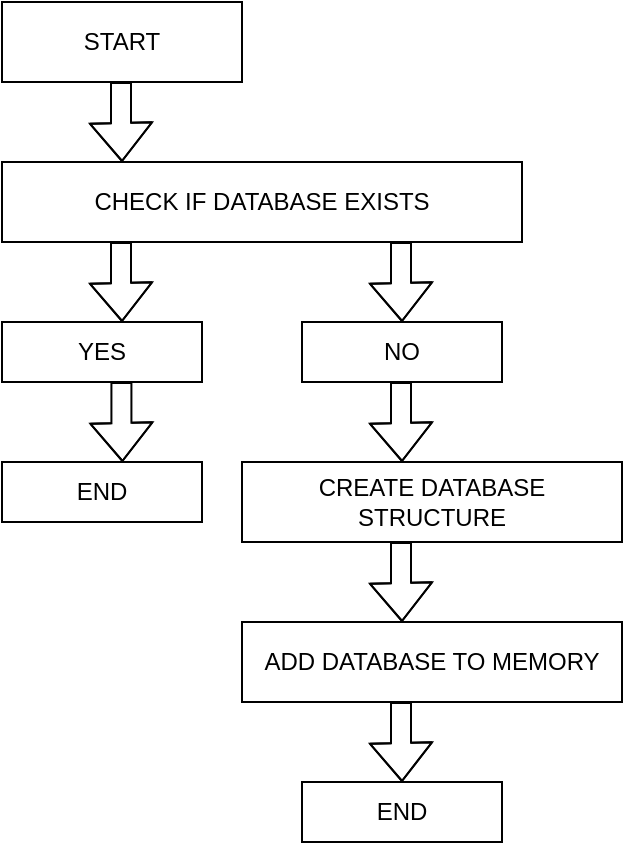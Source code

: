 <mxfile version="25.0.3">
  <diagram name="Page-1" id="ENYnITCj1CfjkNTGMCXb">
    <mxGraphModel dx="1195" dy="622" grid="1" gridSize="10" guides="1" tooltips="1" connect="1" arrows="1" fold="1" page="1" pageScale="1" pageWidth="850" pageHeight="1100" math="0" shadow="0">
      <root>
        <mxCell id="0" />
        <mxCell id="1" parent="0" />
        <mxCell id="gAsUpRHShEHR7wRFEPpm-1" value="START" style="rounded=0;whiteSpace=wrap;html=1;" vertex="1" parent="1">
          <mxGeometry x="100" y="90" width="120" height="40" as="geometry" />
        </mxCell>
        <mxCell id="gAsUpRHShEHR7wRFEPpm-2" value="" style="shape=flexArrow;endArrow=classic;html=1;rounded=0;" edge="1" parent="1">
          <mxGeometry width="50" height="50" relative="1" as="geometry">
            <mxPoint x="159.5" y="130" as="sourcePoint" />
            <mxPoint x="160" y="170" as="targetPoint" />
            <Array as="points">
              <mxPoint x="159.5" y="150" />
            </Array>
          </mxGeometry>
        </mxCell>
        <mxCell id="gAsUpRHShEHR7wRFEPpm-3" value="CHECK IF DATABASE EXISTS" style="rounded=0;whiteSpace=wrap;html=1;" vertex="1" parent="1">
          <mxGeometry x="100" y="170" width="260" height="40" as="geometry" />
        </mxCell>
        <mxCell id="gAsUpRHShEHR7wRFEPpm-4" value="" style="shape=flexArrow;endArrow=classic;html=1;rounded=0;" edge="1" parent="1">
          <mxGeometry width="50" height="50" relative="1" as="geometry">
            <mxPoint x="159.5" y="210" as="sourcePoint" />
            <mxPoint x="160" y="250" as="targetPoint" />
            <Array as="points">
              <mxPoint x="159.5" y="230" />
            </Array>
          </mxGeometry>
        </mxCell>
        <mxCell id="gAsUpRHShEHR7wRFEPpm-5" value="YES" style="rounded=0;whiteSpace=wrap;html=1;" vertex="1" parent="1">
          <mxGeometry x="100" y="250" width="100" height="30" as="geometry" />
        </mxCell>
        <mxCell id="gAsUpRHShEHR7wRFEPpm-6" value="NO" style="rounded=0;whiteSpace=wrap;html=1;" vertex="1" parent="1">
          <mxGeometry x="250" y="250" width="100" height="30" as="geometry" />
        </mxCell>
        <mxCell id="gAsUpRHShEHR7wRFEPpm-7" value="" style="shape=flexArrow;endArrow=classic;html=1;rounded=0;" edge="1" parent="1">
          <mxGeometry width="50" height="50" relative="1" as="geometry">
            <mxPoint x="299.5" y="210" as="sourcePoint" />
            <mxPoint x="300" y="250" as="targetPoint" />
            <Array as="points">
              <mxPoint x="299.5" y="230" />
            </Array>
          </mxGeometry>
        </mxCell>
        <mxCell id="gAsUpRHShEHR7wRFEPpm-9" value="" style="shape=flexArrow;endArrow=classic;html=1;rounded=0;" edge="1" parent="1">
          <mxGeometry width="50" height="50" relative="1" as="geometry">
            <mxPoint x="299.5" y="280" as="sourcePoint" />
            <mxPoint x="300" y="320" as="targetPoint" />
            <Array as="points">
              <mxPoint x="299.5" y="300" />
            </Array>
          </mxGeometry>
        </mxCell>
        <mxCell id="gAsUpRHShEHR7wRFEPpm-10" value="CREATE DATABASE STRUCTURE" style="rounded=0;whiteSpace=wrap;html=1;" vertex="1" parent="1">
          <mxGeometry x="220" y="320" width="190" height="40" as="geometry" />
        </mxCell>
        <mxCell id="gAsUpRHShEHR7wRFEPpm-11" value="" style="shape=flexArrow;endArrow=classic;html=1;rounded=0;" edge="1" parent="1">
          <mxGeometry width="50" height="50" relative="1" as="geometry">
            <mxPoint x="299.5" y="360" as="sourcePoint" />
            <mxPoint x="300" y="400" as="targetPoint" />
            <Array as="points">
              <mxPoint x="299.5" y="380" />
            </Array>
          </mxGeometry>
        </mxCell>
        <mxCell id="gAsUpRHShEHR7wRFEPpm-12" value="ADD DATABASE TO MEMORY" style="rounded=0;whiteSpace=wrap;html=1;" vertex="1" parent="1">
          <mxGeometry x="220" y="400" width="190" height="40" as="geometry" />
        </mxCell>
        <mxCell id="gAsUpRHShEHR7wRFEPpm-13" value="END" style="rounded=0;whiteSpace=wrap;html=1;" vertex="1" parent="1">
          <mxGeometry x="250" y="480" width="100" height="30" as="geometry" />
        </mxCell>
        <mxCell id="gAsUpRHShEHR7wRFEPpm-14" value="" style="shape=flexArrow;endArrow=classic;html=1;rounded=0;" edge="1" parent="1">
          <mxGeometry width="50" height="50" relative="1" as="geometry">
            <mxPoint x="299.5" y="440" as="sourcePoint" />
            <mxPoint x="300" y="480" as="targetPoint" />
            <Array as="points">
              <mxPoint x="299.5" y="460" />
            </Array>
          </mxGeometry>
        </mxCell>
        <mxCell id="gAsUpRHShEHR7wRFEPpm-16" value="END" style="rounded=0;whiteSpace=wrap;html=1;" vertex="1" parent="1">
          <mxGeometry x="100" y="320" width="100" height="30" as="geometry" />
        </mxCell>
        <mxCell id="gAsUpRHShEHR7wRFEPpm-17" value="" style="shape=flexArrow;endArrow=classic;html=1;rounded=0;" edge="1" parent="1">
          <mxGeometry width="50" height="50" relative="1" as="geometry">
            <mxPoint x="159.71" y="280" as="sourcePoint" />
            <mxPoint x="160.21" y="320" as="targetPoint" />
            <Array as="points">
              <mxPoint x="159.71" y="300" />
            </Array>
          </mxGeometry>
        </mxCell>
      </root>
    </mxGraphModel>
  </diagram>
</mxfile>
